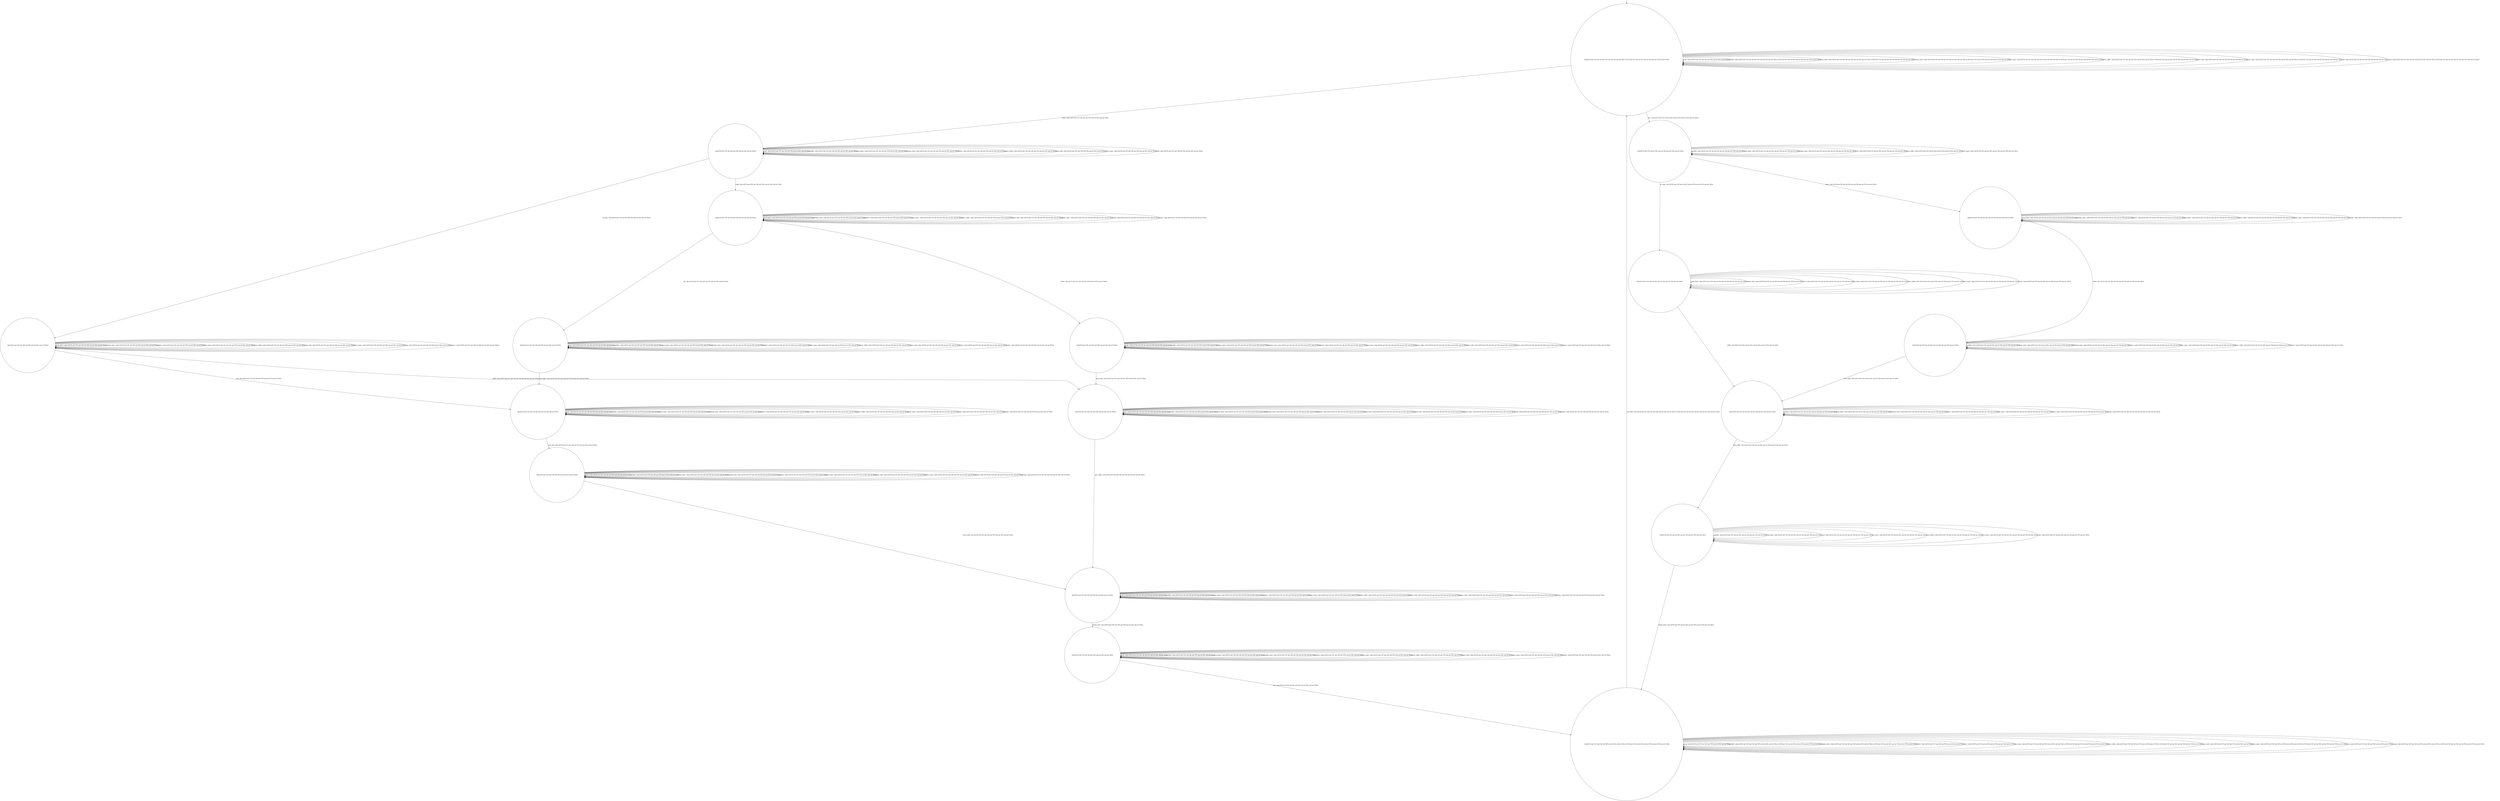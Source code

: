 digraph g {
	edge [lblstyle="above, sloped"];
	s0 [shape="circle" label="0@[((EUR and COF and CAP and TON and not DOL and not TEA) or (EUR and COF and not DOL and not TEA and not TON and not CAP))]"];
	s1 [shape="circle" label="1@[((EUR and COF and CAP and TON and not DOL and not TEA))]"];
	s2 [shape="circle" label="2@[((EUR and COF and CAP and TON and not DOL and not TEA))]"];
	s3 [shape="circle" label="3@[((EUR and COF and CAP and TON and not DOL and not TEA))]"];
	s4 [shape="circle" label="4@[((EUR and COF and CAP and TON and not DOL and not TEA))]"];
	s5 [shape="circle" label="5@[((EUR and COF and CAP and TON and not DOL and not TEA))]"];
	s6 [shape="circle" label="6@[((EUR and COF and CAP and TON and not DOL and not TEA))]"];
	s7 [shape="circle" label="7@[((EUR and COF and CAP and TON and not DOL and not TEA))]"];
	s8 [shape="circle" label="8@[((EUR and COF and CAP and TON and not DOL and not TEA))]"];
	s9 [shape="circle" label="9@[((EUR and COF and CAP and TON and not DOL and not TEA))]"];
	s10 [shape="circle" label="10@[((EUR and COF and CAP and TON and not DOL and not TEA))]"];
	s11 [shape="circle" label="11@[((EUR and COF and CAP and TON and not DOL and not TEA) or (EUR and COF and not DOL and not TEA and not TON and not CAP))]"];
	s12 [shape="circle" label="12@[((EUR and COF and not DOL and not TEA and not TON and not CAP))]"];
	s13 [shape="circle" label="13@[((EUR and COF and not DOL and not TEA and not TON and not CAP))]"];
	s14 [shape="circle" label="14@[((EUR and COF and not DOL and not TEA and not TON and not CAP))]"];
	s15 [shape="circle" label="15@[((EUR and COF and not DOL and not TEA and not TON and not CAP))]"];
	s16 [shape="circle" label="16@[((EUR and COF and not DOL and not TEA and not TON and not CAP))]"];
	s17 [shape="circle" label="17@[((EUR and COF and not DOL and not TEA and not TON and not CAP))]"];
	s0 -> s0 [label="cap / nok() [((EUR and COF and CAP and TON and not DOL and not TEA))]"];
	s0 -> s0 [label="coffee / nok() [((EUR and COF and CAP and TON and not DOL and not TEA) or (EUR and COF and not DOL and not TEA and not TON and not CAP))]"];
	s0 -> s0 [label="cup_taken / nok() [((EUR and COF and CAP and TON and not DOL and not TEA) or (EUR and COF and not DOL and not TEA and not TON and not CAP))]"];
	s0 -> s0 [label="display_done / nok() [((EUR and COF and CAP and TON and not DOL and not TEA) or (EUR and COF and not DOL and not TEA and not TON and not CAP))]"];
	s0 -> s1 [label="dollar / ok() [((EUR and COF and CAP and TON and not DOL and not TEA))]"];
	s0 -> s12 [label="euro / ok() [((EUR and COF and not DOL and not TEA and not TON and not CAP))]"];
	s0 -> s0 [label="no_sugar / nok() [((EUR and COF and CAP and TON and not DOL and not TEA) or (EUR and COF and not DOL and not TEA and not TON and not CAP))]"];
	s0 -> s0 [label="pour_coffee / nok() [((EUR and COF and CAP and TON and not DOL and not TEA) or (EUR and COF and not DOL and not TEA and not TON and not CAP))]"];
	s0 -> s0 [label="pour_milk / nok() [((EUR and COF and CAP and TON and not DOL and not TEA))]"];
	s0 -> s0 [label="pour_sugar / nok() [((EUR and COF and CAP and TON and not DOL and not TEA) or (EUR and COF and not DOL and not TEA and not TON and not CAP))]"];
	s0 -> s0 [label="ring / nok() [((EUR and COF and CAP and TON and not DOL and not TEA))]"];
	s0 -> s0 [label="sugar / nok() [((EUR and COF and CAP and TON and not DOL and not TEA) or (EUR and COF and not DOL and not TEA and not TON and not CAP))]"];
	s1 -> s1 [label="cap / nok() [((EUR and COF and CAP and TON and not DOL and not TEA))]"];
	s1 -> s1 [label="coffee / nok() [((EUR and COF and CAP and TON and not DOL and not TEA))]"];
	s1 -> s1 [label="cup_taken / nok() [((EUR and COF and CAP and TON and not DOL and not TEA))]"];
	s1 -> s1 [label="display_done / nok() [((EUR and COF and CAP and TON and not DOL and not TEA))]"];
	s1 -> s1 [label="dollar / nok() [((EUR and COF and CAP and TON and not DOL and not TEA))]"];
	s1 -> s2 [label="no_sugar / ok() [((EUR and COF and CAP and TON and not DOL and not TEA))]"];
	s1 -> s1 [label="pour_coffee / nok() [((EUR and COF and CAP and TON and not DOL and not TEA))]"];
	s1 -> s1 [label="pour_milk / nok() [((EUR and COF and CAP and TON and not DOL and not TEA))]"];
	s1 -> s1 [label="pour_sugar / nok() [((EUR and COF and CAP and TON and not DOL and not TEA))]"];
	s1 -> s1 [label="ring / nok() [((EUR and COF and CAP and TON and not DOL and not TEA))]"];
	s1 -> s3 [label="sugar / ok() [((EUR and COF and CAP and TON and not DOL and not TEA))]"];
	s2 -> s6 [label="cap / ok() [((EUR and COF and CAP and TON and not DOL and not TEA))]"];
	s2 -> s7 [label="coffee / ok() [((EUR and COF and CAP and TON and not DOL and not TEA))]"];
	s2 -> s2 [label="cup_taken / nok() [((EUR and COF and CAP and TON and not DOL and not TEA))]"];
	s2 -> s2 [label="display_done / nok() [((EUR and COF and CAP and TON and not DOL and not TEA))]"];
	s2 -> s2 [label="dollar / nok() [((EUR and COF and CAP and TON and not DOL and not TEA))]"];
	s2 -> s2 [label="no_sugar / nok() [((EUR and COF and CAP and TON and not DOL and not TEA))]"];
	s2 -> s2 [label="pour_coffee / nok() [((EUR and COF and CAP and TON and not DOL and not TEA))]"];
	s2 -> s2 [label="pour_milk / nok() [((EUR and COF and CAP and TON and not DOL and not TEA))]"];
	s2 -> s2 [label="pour_sugar / nok() [((EUR and COF and CAP and TON and not DOL and not TEA))]"];
	s2 -> s2 [label="ring / nok() [((EUR and COF and CAP and TON and not DOL and not TEA))]"];
	s2 -> s2 [label="sugar / void() [((EUR and COF and CAP and TON and not DOL and not TEA))]"];
	s3 -> s4 [label="cap / ok() [((EUR and COF and CAP and TON and not DOL and not TEA))]"];
	s3 -> s5 [label="coffee / ok() [((EUR and COF and CAP and TON and not DOL and not TEA))]"];
	s3 -> s3 [label="cup_taken / nok() [((EUR and COF and CAP and TON and not DOL and not TEA))]"];
	s3 -> s3 [label="display_done / nok() [((EUR and COF and CAP and TON and not DOL and not TEA))]"];
	s3 -> s3 [label="dollar / nok() [((EUR and COF and CAP and TON and not DOL and not TEA))]"];
	s3 -> s3 [label="no_sugar / void() [((EUR and COF and CAP and TON and not DOL and not TEA))]"];
	s3 -> s3 [label="pour_coffee / nok() [((EUR and COF and CAP and TON and not DOL and not TEA))]"];
	s3 -> s3 [label="pour_milk / nok() [((EUR and COF and CAP and TON and not DOL and not TEA))]"];
	s3 -> s3 [label="pour_sugar / nok() [((EUR and COF and CAP and TON and not DOL and not TEA))]"];
	s3 -> s3 [label="ring / nok() [((EUR and COF and CAP and TON and not DOL and not TEA))]"];
	s3 -> s3 [label="sugar / nok() [((EUR and COF and CAP and TON and not DOL and not TEA))]"];
	s4 -> s4 [label="cap / nok() [((EUR and COF and CAP and TON and not DOL and not TEA))]"];
	s4 -> s4 [label="coffee / void() [((EUR and COF and CAP and TON and not DOL and not TEA))]"];
	s4 -> s4 [label="cup_taken / nok() [((EUR and COF and CAP and TON and not DOL and not TEA))]"];
	s4 -> s4 [label="display_done / nok() [((EUR and COF and CAP and TON and not DOL and not TEA))]"];
	s4 -> s4 [label="dollar / nok() [((EUR and COF and CAP and TON and not DOL and not TEA))]"];
	s4 -> s4 [label="no_sugar / nok() [((EUR and COF and CAP and TON and not DOL and not TEA))]"];
	s4 -> s4 [label="pour_coffee / nok() [((EUR and COF and CAP and TON and not DOL and not TEA))]"];
	s4 -> s4 [label="pour_milk / nok() [((EUR and COF and CAP and TON and not DOL and not TEA))]"];
	s4 -> s6 [label="pour_sugar / ok() [((EUR and COF and CAP and TON and not DOL and not TEA))]"];
	s4 -> s4 [label="ring / nok() [((EUR and COF and CAP and TON and not DOL and not TEA))]"];
	s4 -> s4 [label="sugar / nok() [((EUR and COF and CAP and TON and not DOL and not TEA))]"];
	s5 -> s5 [label="cap / void() [((EUR and COF and CAP and TON and not DOL and not TEA))]"];
	s5 -> s5 [label="coffee / nok() [((EUR and COF and CAP and TON and not DOL and not TEA))]"];
	s5 -> s5 [label="cup_taken / nok() [((EUR and COF and CAP and TON and not DOL and not TEA))]"];
	s5 -> s5 [label="display_done / nok() [((EUR and COF and CAP and TON and not DOL and not TEA))]"];
	s5 -> s5 [label="dollar / nok() [((EUR and COF and CAP and TON and not DOL and not TEA))]"];
	s5 -> s5 [label="no_sugar / nok() [((EUR and COF and CAP and TON and not DOL and not TEA))]"];
	s5 -> s5 [label="pour_coffee / nok() [((EUR and COF and CAP and TON and not DOL and not TEA))]"];
	s5 -> s5 [label="pour_milk / nok() [((EUR and COF and CAP and TON and not DOL and not TEA))]"];
	s5 -> s7 [label="pour_sugar / ok() [((EUR and COF and CAP and TON and not DOL and not TEA))]"];
	s5 -> s5 [label="ring / nok() [((EUR and COF and CAP and TON and not DOL and not TEA))]"];
	s5 -> s5 [label="sugar / nok() [((EUR and COF and CAP and TON and not DOL and not TEA))]"];
	s6 -> s6 [label="cap / nok() [((EUR and COF and CAP and TON and not DOL and not TEA))]"];
	s6 -> s6 [label="coffee / void() [((EUR and COF and CAP and TON and not DOL and not TEA))]"];
	s6 -> s6 [label="cup_taken / nok() [((EUR and COF and CAP and TON and not DOL and not TEA))]"];
	s6 -> s6 [label="display_done / nok() [((EUR and COF and CAP and TON and not DOL and not TEA))]"];
	s6 -> s6 [label="dollar / nok() [((EUR and COF and CAP and TON and not DOL and not TEA))]"];
	s6 -> s6 [label="no_sugar / nok() [((EUR and COF and CAP and TON and not DOL and not TEA))]"];
	s6 -> s6 [label="pour_coffee / nok() [((EUR and COF and CAP and TON and not DOL and not TEA))]"];
	s6 -> s9 [label="pour_milk / ok() [((EUR and COF and CAP and TON and not DOL and not TEA))]"];
	s6 -> s6 [label="pour_sugar / nok() [((EUR and COF and CAP and TON and not DOL and not TEA))]"];
	s6 -> s6 [label="ring / nok() [((EUR and COF and CAP and TON and not DOL and not TEA))]"];
	s6 -> s6 [label="sugar / nok() [((EUR and COF and CAP and TON and not DOL and not TEA))]"];
	s7 -> s7 [label="cap / void() [((EUR and COF and CAP and TON and not DOL and not TEA))]"];
	s7 -> s7 [label="coffee / nok() [((EUR and COF and CAP and TON and not DOL and not TEA))]"];
	s7 -> s7 [label="cup_taken / nok() [((EUR and COF and CAP and TON and not DOL and not TEA))]"];
	s7 -> s7 [label="display_done / nok() [((EUR and COF and CAP and TON and not DOL and not TEA))]"];
	s7 -> s7 [label="dollar / nok() [((EUR and COF and CAP and TON and not DOL and not TEA))]"];
	s7 -> s7 [label="no_sugar / nok() [((EUR and COF and CAP and TON and not DOL and not TEA))]"];
	s7 -> s8 [label="pour_coffee / ok() [((EUR and COF and CAP and TON and not DOL and not TEA))]"];
	s7 -> s7 [label="pour_milk / nok() [((EUR and COF and CAP and TON and not DOL and not TEA))]"];
	s7 -> s7 [label="pour_sugar / nok() [((EUR and COF and CAP and TON and not DOL and not TEA))]"];
	s7 -> s7 [label="ring / nok() [((EUR and COF and CAP and TON and not DOL and not TEA))]"];
	s7 -> s7 [label="sugar / nok() [((EUR and COF and CAP and TON and not DOL and not TEA))]"];
	s8 -> s8 [label="cap / nok() [((EUR and COF and CAP and TON and not DOL and not TEA))]"];
	s8 -> s8 [label="coffee / nok() [((EUR and COF and CAP and TON and not DOL and not TEA))]"];
	s8 -> s8 [label="cup_taken / nok() [((EUR and COF and CAP and TON and not DOL and not TEA))]"];
	s8 -> s10 [label="display_done / ok() [((EUR and COF and CAP and TON and not DOL and not TEA))]"];
	s8 -> s8 [label="dollar / nok() [((EUR and COF and CAP and TON and not DOL and not TEA))]"];
	s8 -> s8 [label="no_sugar / nok() [((EUR and COF and CAP and TON and not DOL and not TEA))]"];
	s8 -> s8 [label="pour_coffee / nok() [((EUR and COF and CAP and TON and not DOL and not TEA))]"];
	s8 -> s8 [label="pour_milk / nok() [((EUR and COF and CAP and TON and not DOL and not TEA))]"];
	s8 -> s8 [label="pour_sugar / nok() [((EUR and COF and CAP and TON and not DOL and not TEA))]"];
	s8 -> s8 [label="ring / nok() [((EUR and COF and CAP and TON and not DOL and not TEA))]"];
	s8 -> s8 [label="sugar / nok() [((EUR and COF and CAP and TON and not DOL and not TEA))]"];
	s9 -> s9 [label="cap / nok() [((EUR and COF and CAP and TON and not DOL and not TEA))]"];
	s9 -> s9 [label="coffee / nok() [((EUR and COF and CAP and TON and not DOL and not TEA))]"];
	s9 -> s9 [label="cup_taken / nok() [((EUR and COF and CAP and TON and not DOL and not TEA))]"];
	s9 -> s9 [label="display_done / nok() [((EUR and COF and CAP and TON and not DOL and not TEA))]"];
	s9 -> s9 [label="dollar / nok() [((EUR and COF and CAP and TON and not DOL and not TEA))]"];
	s9 -> s9 [label="no_sugar / nok() [((EUR and COF and CAP and TON and not DOL and not TEA))]"];
	s9 -> s8 [label="pour_coffee / ok() [((EUR and COF and CAP and TON and not DOL and not TEA))]"];
	s9 -> s9 [label="pour_milk / nok() [((EUR and COF and CAP and TON and not DOL and not TEA))]"];
	s9 -> s9 [label="pour_sugar / nok() [((EUR and COF and CAP and TON and not DOL and not TEA))]"];
	s9 -> s9 [label="ring / nok() [((EUR and COF and CAP and TON and not DOL and not TEA))]"];
	s9 -> s9 [label="sugar / nok() [((EUR and COF and CAP and TON and not DOL and not TEA))]"];
	s10 -> s10 [label="cap / nok() [((EUR and COF and CAP and TON and not DOL and not TEA))]"];
	s10 -> s10 [label="coffee / nok() [((EUR and COF and CAP and TON and not DOL and not TEA))]"];
	s10 -> s10 [label="cup_taken / nok() [((EUR and COF and CAP and TON and not DOL and not TEA))]"];
	s10 -> s10 [label="display_done / nok() [((EUR and COF and CAP and TON and not DOL and not TEA))]"];
	s10 -> s10 [label="dollar / nok() [((EUR and COF and CAP and TON and not DOL and not TEA))]"];
	s10 -> s10 [label="no_sugar / nok() [((EUR and COF and CAP and TON and not DOL and not TEA))]"];
	s10 -> s10 [label="pour_coffee / nok() [((EUR and COF and CAP and TON and not DOL and not TEA))]"];
	s10 -> s10 [label="pour_milk / nok() [((EUR and COF and CAP and TON and not DOL and not TEA))]"];
	s10 -> s10 [label="pour_sugar / nok() [((EUR and COF and CAP and TON and not DOL and not TEA))]"];
	s10 -> s11 [label="ring / ok() [((EUR and COF and CAP and TON and not DOL and not TEA))]"];
	s10 -> s10 [label="sugar / nok() [((EUR and COF and CAP and TON and not DOL and not TEA))]"];
	s11 -> s11 [label="cap / nok() [((EUR and COF and CAP and TON and not DOL and not TEA))]"];
	s11 -> s11 [label="coffee / nok() [((EUR and COF and CAP and TON and not DOL and not TEA) or (EUR and COF and not DOL and not TEA and not TON and not CAP))]"];
	s11 -> s0 [label="cup_taken / ok() [((EUR and COF and CAP and TON and not DOL and not TEA) or (EUR and COF and not DOL and not TEA and not TON and not CAP))]"];
	s11 -> s11 [label="display_done / nok() [((EUR and COF and CAP and TON and not DOL and not TEA) or (EUR and COF and not DOL and not TEA and not TON and not CAP))]"];
	s11 -> s11 [label="dollar / nok() [((EUR and COF and CAP and TON and not DOL and not TEA))]"];
	s11 -> s11 [label="euro / nok() [((EUR and COF and not DOL and not TEA and not TON and not CAP))]"];
	s11 -> s11 [label="no_sugar / nok() [((EUR and COF and CAP and TON and not DOL and not TEA) or (EUR and COF and not DOL and not TEA and not TON and not CAP))]"];
	s11 -> s11 [label="pour_coffee / nok() [((EUR and COF and CAP and TON and not DOL and not TEA) or (EUR and COF and not DOL and not TEA and not TON and not CAP))]"];
	s11 -> s11 [label="pour_milk / nok() [((EUR and COF and CAP and TON and not DOL and not TEA))]"];
	s11 -> s11 [label="pour_sugar / nok() [((EUR and COF and CAP and TON and not DOL and not TEA) or (EUR and COF and not DOL and not TEA and not TON and not CAP))]"];
	s11 -> s11 [label="ring / nok() [((EUR and COF and CAP and TON and not DOL and not TEA))]"];
	s11 -> s11 [label="sugar / nok() [((EUR and COF and CAP and TON and not DOL and not TEA) or (EUR and COF and not DOL and not TEA and not TON and not CAP))]"];
	s12 -> s12 [label="coffee / nok() [((EUR and COF and not DOL and not TEA and not TON and not CAP))]"];
	s12 -> s12 [label="cup_taken / nok() [((EUR and COF and not DOL and not TEA and not TON and not CAP))]"];
	s12 -> s12 [label="display_done / nok() [((EUR and COF and not DOL and not TEA and not TON and not CAP))]"];
	s12 -> s12 [label="euro / nok() [((EUR and COF and not DOL and not TEA and not TON and not CAP))]"];
	s12 -> s13 [label="no_sugar / ok() [((EUR and COF and not DOL and not TEA and not TON and not CAP))]"];
	s12 -> s12 [label="pour_coffee / nok() [((EUR and COF and not DOL and not TEA and not TON and not CAP))]"];
	s12 -> s12 [label="pour_sugar / nok() [((EUR and COF and not DOL and not TEA and not TON and not CAP))]"];
	s12 -> s14 [label="sugar / ok() [((EUR and COF and not DOL and not TEA and not TON and not CAP))]"];
	s13 -> s16 [label="coffee / ok() [((EUR and COF and not DOL and not TEA and not TON and not CAP))]"];
	s13 -> s13 [label="cup_taken / nok() [((EUR and COF and not DOL and not TEA and not TON and not CAP))]"];
	s13 -> s13 [label="display_done / nok() [((EUR and COF and not DOL and not TEA and not TON and not CAP))]"];
	s13 -> s13 [label="euro / nok() [((EUR and COF and not DOL and not TEA and not TON and not CAP))]"];
	s13 -> s13 [label="no_sugar / nok() [((EUR and COF and not DOL and not TEA and not TON and not CAP))]"];
	s13 -> s13 [label="pour_coffee / nok() [((EUR and COF and not DOL and not TEA and not TON and not CAP))]"];
	s13 -> s13 [label="pour_sugar / nok() [((EUR and COF and not DOL and not TEA and not TON and not CAP))]"];
	s13 -> s13 [label="sugar / void() [((EUR and COF and not DOL and not TEA and not TON and not CAP))]"];
	s14 -> s15 [label="coffee / ok() [((EUR and COF and not DOL and not TEA and not TON and not CAP))]"];
	s14 -> s14 [label="cup_taken / nok() [((EUR and COF and not DOL and not TEA and not TON and not CAP))]"];
	s14 -> s14 [label="display_done / nok() [((EUR and COF and not DOL and not TEA and not TON and not CAP))]"];
	s14 -> s14 [label="euro / nok() [((EUR and COF and not DOL and not TEA and not TON and not CAP))]"];
	s14 -> s14 [label="no_sugar / void() [((EUR and COF and not DOL and not TEA and not TON and not CAP))]"];
	s14 -> s14 [label="pour_coffee / nok() [((EUR and COF and not DOL and not TEA and not TON and not CAP))]"];
	s14 -> s14 [label="pour_sugar / nok() [((EUR and COF and not DOL and not TEA and not TON and not CAP))]"];
	s14 -> s14 [label="sugar / nok() [((EUR and COF and not DOL and not TEA and not TON and not CAP))]"];
	s15 -> s15 [label="coffee / nok() [((EUR and COF and not DOL and not TEA and not TON and not CAP))]"];
	s15 -> s15 [label="cup_taken / nok() [((EUR and COF and not DOL and not TEA and not TON and not CAP))]"];
	s15 -> s15 [label="display_done / nok() [((EUR and COF and not DOL and not TEA and not TON and not CAP))]"];
	s15 -> s15 [label="euro / nok() [((EUR and COF and not DOL and not TEA and not TON and not CAP))]"];
	s15 -> s15 [label="no_sugar / nok() [((EUR and COF and not DOL and not TEA and not TON and not CAP))]"];
	s15 -> s15 [label="pour_coffee / nok() [((EUR and COF and not DOL and not TEA and not TON and not CAP))]"];
	s15 -> s16 [label="pour_sugar / ok() [((EUR and COF and not DOL and not TEA and not TON and not CAP))]"];
	s15 -> s15 [label="sugar / nok() [((EUR and COF and not DOL and not TEA and not TON and not CAP))]"];
	s16 -> s16 [label="coffee / nok() [((EUR and COF and not DOL and not TEA and not TON and not CAP))]"];
	s16 -> s16 [label="cup_taken / nok() [((EUR and COF and not DOL and not TEA and not TON and not CAP))]"];
	s16 -> s16 [label="display_done / nok() [((EUR and COF and not DOL and not TEA and not TON and not CAP))]"];
	s16 -> s16 [label="euro / nok() [((EUR and COF and not DOL and not TEA and not TON and not CAP))]"];
	s16 -> s16 [label="no_sugar / nok() [((EUR and COF and not DOL and not TEA and not TON and not CAP))]"];
	s16 -> s17 [label="pour_coffee / ok() [((EUR and COF and not DOL and not TEA and not TON and not CAP))]"];
	s16 -> s16 [label="pour_sugar / nok() [((EUR and COF and not DOL and not TEA and not TON and not CAP))]"];
	s16 -> s16 [label="sugar / nok() [((EUR and COF and not DOL and not TEA and not TON and not CAP))]"];
	s17 -> s17 [label="coffee / nok() [((EUR and COF and not DOL and not TEA and not TON and not CAP))]"];
	s17 -> s17 [label="cup_taken / nok() [((EUR and COF and not DOL and not TEA and not TON and not CAP))]"];
	s17 -> s11 [label="display_done / ok() [((EUR and COF and not DOL and not TEA and not TON and not CAP))]"];
	s17 -> s17 [label="euro / nok() [((EUR and COF and not DOL and not TEA and not TON and not CAP))]"];
	s17 -> s17 [label="no_sugar / nok() [((EUR and COF and not DOL and not TEA and not TON and not CAP))]"];
	s17 -> s17 [label="pour_coffee / nok() [((EUR and COF and not DOL and not TEA and not TON and not CAP))]"];
	s17 -> s17 [label="pour_sugar / nok() [((EUR and COF and not DOL and not TEA and not TON and not CAP))]"];
	s17 -> s17 [label="sugar / nok() [((EUR and COF and not DOL and not TEA and not TON and not CAP))]"];
	__start0 [label="" shape="none" width="0" height="0"];
	__start0 -> s0;
}
